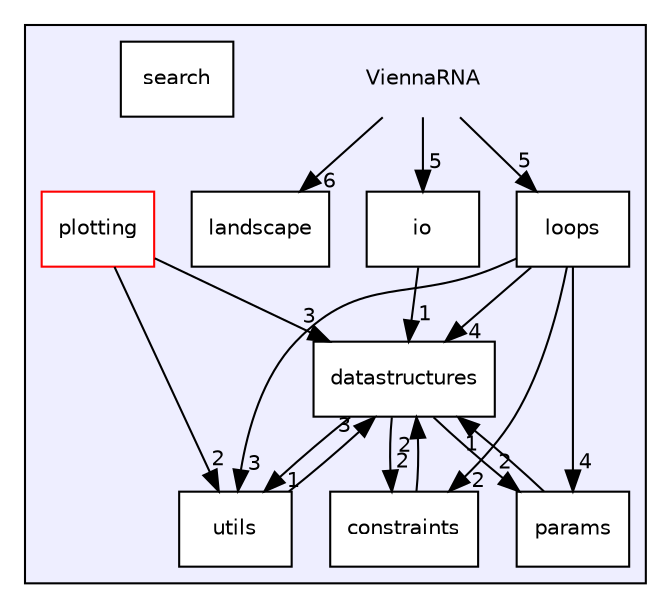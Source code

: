 digraph "ViennaRNA" {
  bgcolor=transparent;
  compound=true
  node [ fontsize="10", fontname="Helvetica"];
  edge [ labelfontsize="10", labelfontname="Helvetica"];
  subgraph clusterdir_b65dce601f6c2aa1a9f53e1dbd97d018 {
    graph [ bgcolor="#eeeeff", pencolor="black", label="" URL="dir_b65dce601f6c2aa1a9f53e1dbd97d018.html"];
    dir_b65dce601f6c2aa1a9f53e1dbd97d018 [shape=plaintext label="ViennaRNA"];
    dir_fca7cdd19784fbd943eb50b086bcba79 [shape=box label="constraints" color="black" fillcolor="white" style="filled" URL="dir_fca7cdd19784fbd943eb50b086bcba79.html"];
    dir_99e275c152145741e4b8bbe1e7e65f5d [shape=box label="datastructures" color="black" fillcolor="white" style="filled" URL="dir_99e275c152145741e4b8bbe1e7e65f5d.html"];
    dir_1b72173c60d46e2c13825429ad9f87ab [shape=box label="io" color="black" fillcolor="white" style="filled" URL="dir_1b72173c60d46e2c13825429ad9f87ab.html"];
    dir_6d7a52b325451b7ac0a99d06d420abcb [shape=box label="landscape" color="black" fillcolor="white" style="filled" URL="dir_6d7a52b325451b7ac0a99d06d420abcb.html"];
    dir_e0244ac7ebefc16cab8ba03c1831bb2c [shape=box label="loops" color="black" fillcolor="white" style="filled" URL="dir_e0244ac7ebefc16cab8ba03c1831bb2c.html"];
    dir_788695b667a2248eec3656daa7404354 [shape=box label="params" color="black" fillcolor="white" style="filled" URL="dir_788695b667a2248eec3656daa7404354.html"];
    dir_d24edb0250b189e2f0cf5729e296356a [shape=box label="plotting" color="red" fillcolor="white" style="filled" URL="dir_d24edb0250b189e2f0cf5729e296356a.html"];
    dir_856cfc6b1dfc1d665aea22b9048c064e [shape=box label="search" color="black" fillcolor="white" style="filled" URL="dir_856cfc6b1dfc1d665aea22b9048c064e.html"];
    dir_1ed026dd4a6b3990a24ff2e0510f1e28 [shape=box label="utils" color="black" fillcolor="white" style="filled" URL="dir_1ed026dd4a6b3990a24ff2e0510f1e28.html"];
  }
  dir_fca7cdd19784fbd943eb50b086bcba79->dir_99e275c152145741e4b8bbe1e7e65f5d [headlabel="2", labeldistance=1.5 headhref="dir_000002_000001.html"];
  dir_788695b667a2248eec3656daa7404354->dir_99e275c152145741e4b8bbe1e7e65f5d [headlabel="1", labeldistance=1.5 headhref="dir_000007_000001.html"];
  dir_99e275c152145741e4b8bbe1e7e65f5d->dir_fca7cdd19784fbd943eb50b086bcba79 [headlabel="2", labeldistance=1.5 headhref="dir_000001_000002.html"];
  dir_99e275c152145741e4b8bbe1e7e65f5d->dir_788695b667a2248eec3656daa7404354 [headlabel="2", labeldistance=1.5 headhref="dir_000001_000007.html"];
  dir_99e275c152145741e4b8bbe1e7e65f5d->dir_1ed026dd4a6b3990a24ff2e0510f1e28 [headlabel="1", labeldistance=1.5 headhref="dir_000001_000008.html"];
  dir_e0244ac7ebefc16cab8ba03c1831bb2c->dir_fca7cdd19784fbd943eb50b086bcba79 [headlabel="2", labeldistance=1.5 headhref="dir_000005_000002.html"];
  dir_e0244ac7ebefc16cab8ba03c1831bb2c->dir_788695b667a2248eec3656daa7404354 [headlabel="4", labeldistance=1.5 headhref="dir_000005_000007.html"];
  dir_e0244ac7ebefc16cab8ba03c1831bb2c->dir_99e275c152145741e4b8bbe1e7e65f5d [headlabel="4", labeldistance=1.5 headhref="dir_000005_000001.html"];
  dir_e0244ac7ebefc16cab8ba03c1831bb2c->dir_1ed026dd4a6b3990a24ff2e0510f1e28 [headlabel="3", labeldistance=1.5 headhref="dir_000005_000008.html"];
  dir_1ed026dd4a6b3990a24ff2e0510f1e28->dir_99e275c152145741e4b8bbe1e7e65f5d [headlabel="3", labeldistance=1.5 headhref="dir_000008_000001.html"];
  dir_d24edb0250b189e2f0cf5729e296356a->dir_99e275c152145741e4b8bbe1e7e65f5d [headlabel="3", labeldistance=1.5 headhref="dir_000006_000001.html"];
  dir_d24edb0250b189e2f0cf5729e296356a->dir_1ed026dd4a6b3990a24ff2e0510f1e28 [headlabel="2", labeldistance=1.5 headhref="dir_000006_000008.html"];
  dir_b65dce601f6c2aa1a9f53e1dbd97d018->dir_6d7a52b325451b7ac0a99d06d420abcb [headlabel="6", labeldistance=1.5 headhref="dir_000000_000004.html"];
  dir_b65dce601f6c2aa1a9f53e1dbd97d018->dir_e0244ac7ebefc16cab8ba03c1831bb2c [headlabel="5", labeldistance=1.5 headhref="dir_000000_000005.html"];
  dir_b65dce601f6c2aa1a9f53e1dbd97d018->dir_1b72173c60d46e2c13825429ad9f87ab [headlabel="5", labeldistance=1.5 headhref="dir_000000_000003.html"];
  dir_1b72173c60d46e2c13825429ad9f87ab->dir_99e275c152145741e4b8bbe1e7e65f5d [headlabel="1", labeldistance=1.5 headhref="dir_000003_000001.html"];
}
